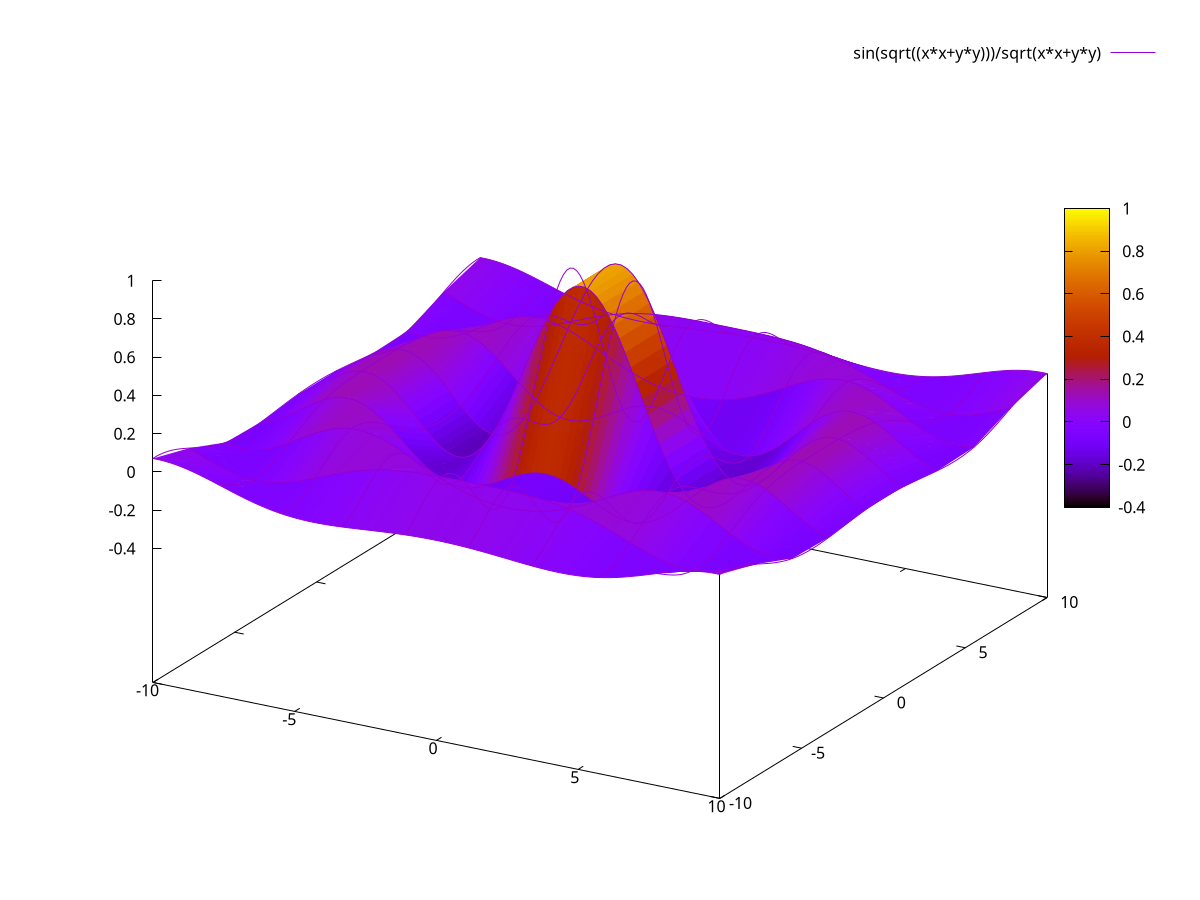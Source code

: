 set terminal latex
set output 'rapport-gnuplottex-fig1.tex'
set pm3d
set surface
splot sin(sqrt((x*x+y*y)))/sqrt(x*x+y*y)
